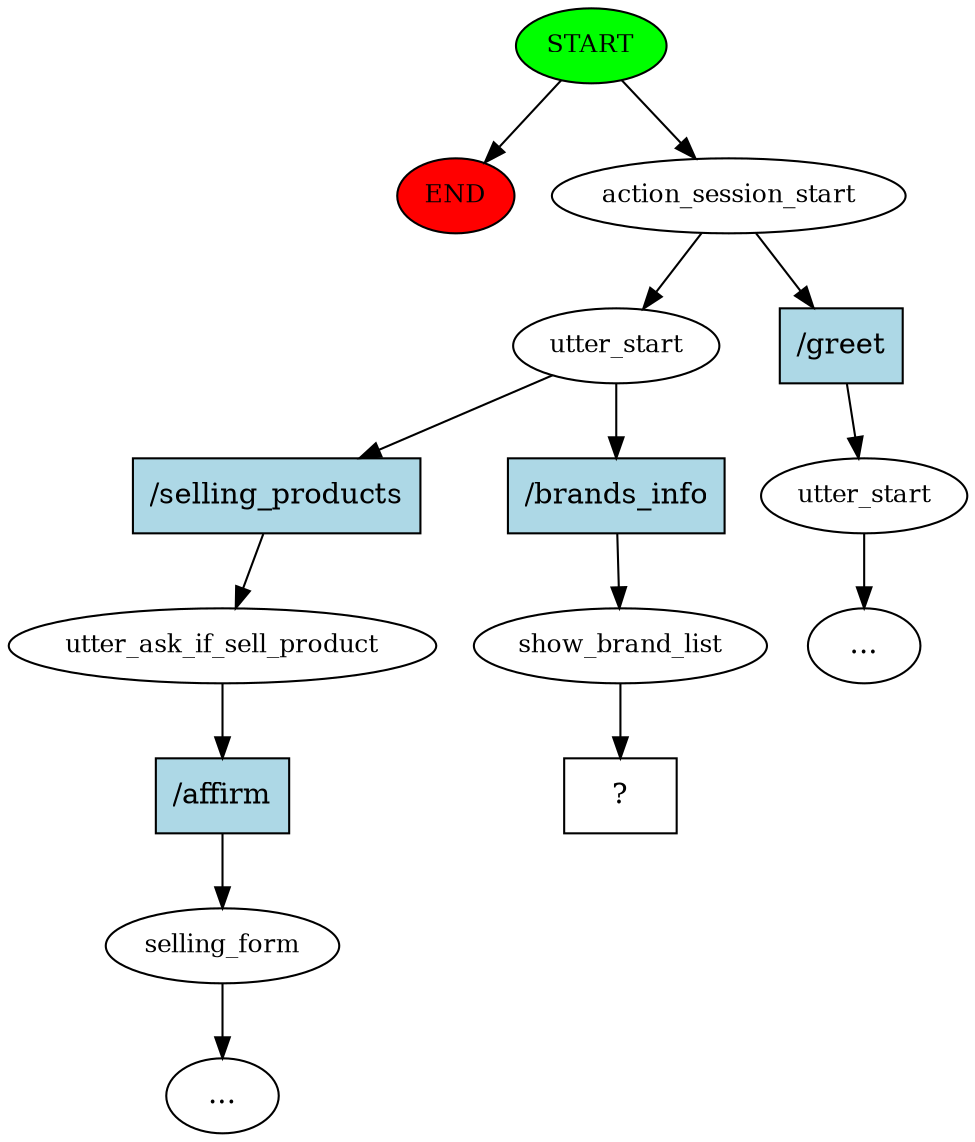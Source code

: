 digraph  {
0 [class="start active", fillcolor=green, fontsize=12, label=START, style=filled];
"-1" [class=end, fillcolor=red, fontsize=12, label=END, style=filled];
1 [class=active, fontsize=12, label=action_session_start];
2 [class="", fontsize=12, label=utter_start];
"-3" [class=ellipsis, label="..."];
4 [class=active, fontsize=12, label=utter_start];
5 [class="", fontsize=12, label=utter_ask_if_sell_product];
6 [class="", fontsize=12, label=selling_form];
"-4" [class=ellipsis, label="..."];
9 [class=active, fontsize=12, label=show_brand_list];
10 [class="intent dashed active", label="  ?  ", shape=rect];
11 [class=intent, fillcolor=lightblue, label="/greet", shape=rect, style=filled];
12 [class=intent, fillcolor=lightblue, label="/selling_products", shape=rect, style=filled];
13 [class="intent active", fillcolor=lightblue, label="/brands_info", shape=rect, style=filled];
14 [class=intent, fillcolor=lightblue, label="/affirm", shape=rect, style=filled];
0 -> "-1"  [class="", key=NONE, label=""];
0 -> 1  [class=active, key=NONE, label=""];
1 -> 4  [class=active, key=NONE, label=""];
1 -> 11  [class="", key=0];
2 -> "-3"  [class="", key=NONE, label=""];
4 -> 12  [class="", key=0];
4 -> 13  [class=active, key=0];
5 -> 14  [class="", key=0];
6 -> "-4"  [class="", key=NONE, label=""];
9 -> 10  [class=active, key=NONE, label=""];
11 -> 2  [class="", key=0];
12 -> 5  [class="", key=0];
13 -> 9  [class=active, key=0];
14 -> 6  [class="", key=0];
}
